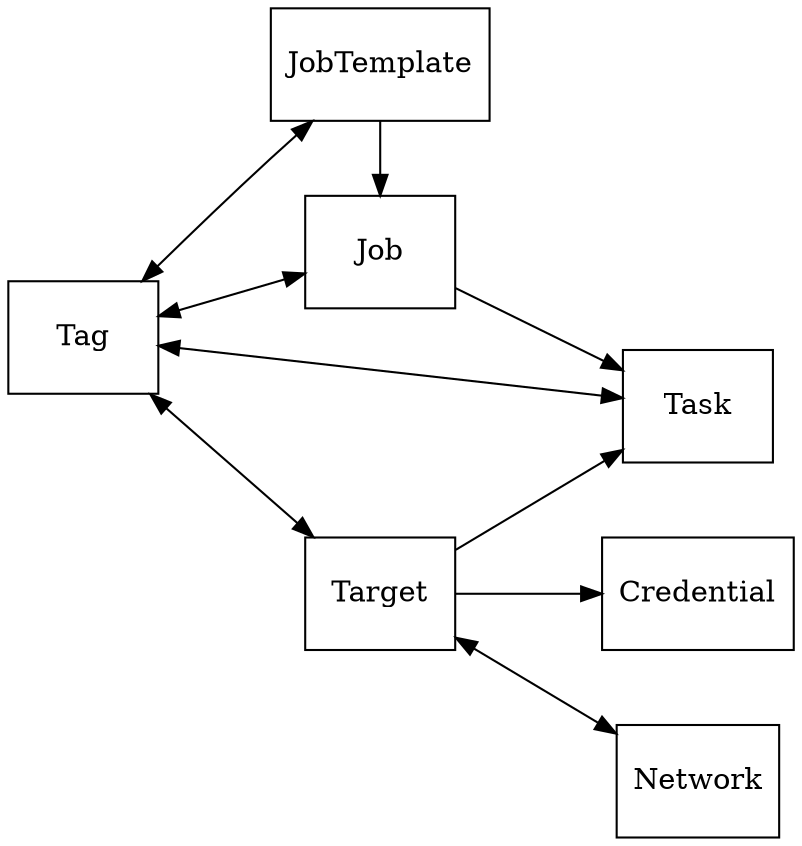 digraph paragon {
    rankdir=LR
    nodesep=.5
    ranksep=.75

    node [shape=rect width=1 height=.75]

    {rank=same
        JobTemplate
        Job
        Target
    }
    Tag
    Task
    Credential
    Network


    /*
     * Edges
     */

    JobTemplate -> Job
    Job -> Task
    Task -> Target [dir=back]

    Tag -> JobTemplate [dir=both]
    Tag -> Job [dir=both]
    Tag -> Target [dir=both]
    Tag -> Task [dir=both]

    Target -> Credential
    Target -> Network [dir=both]
}